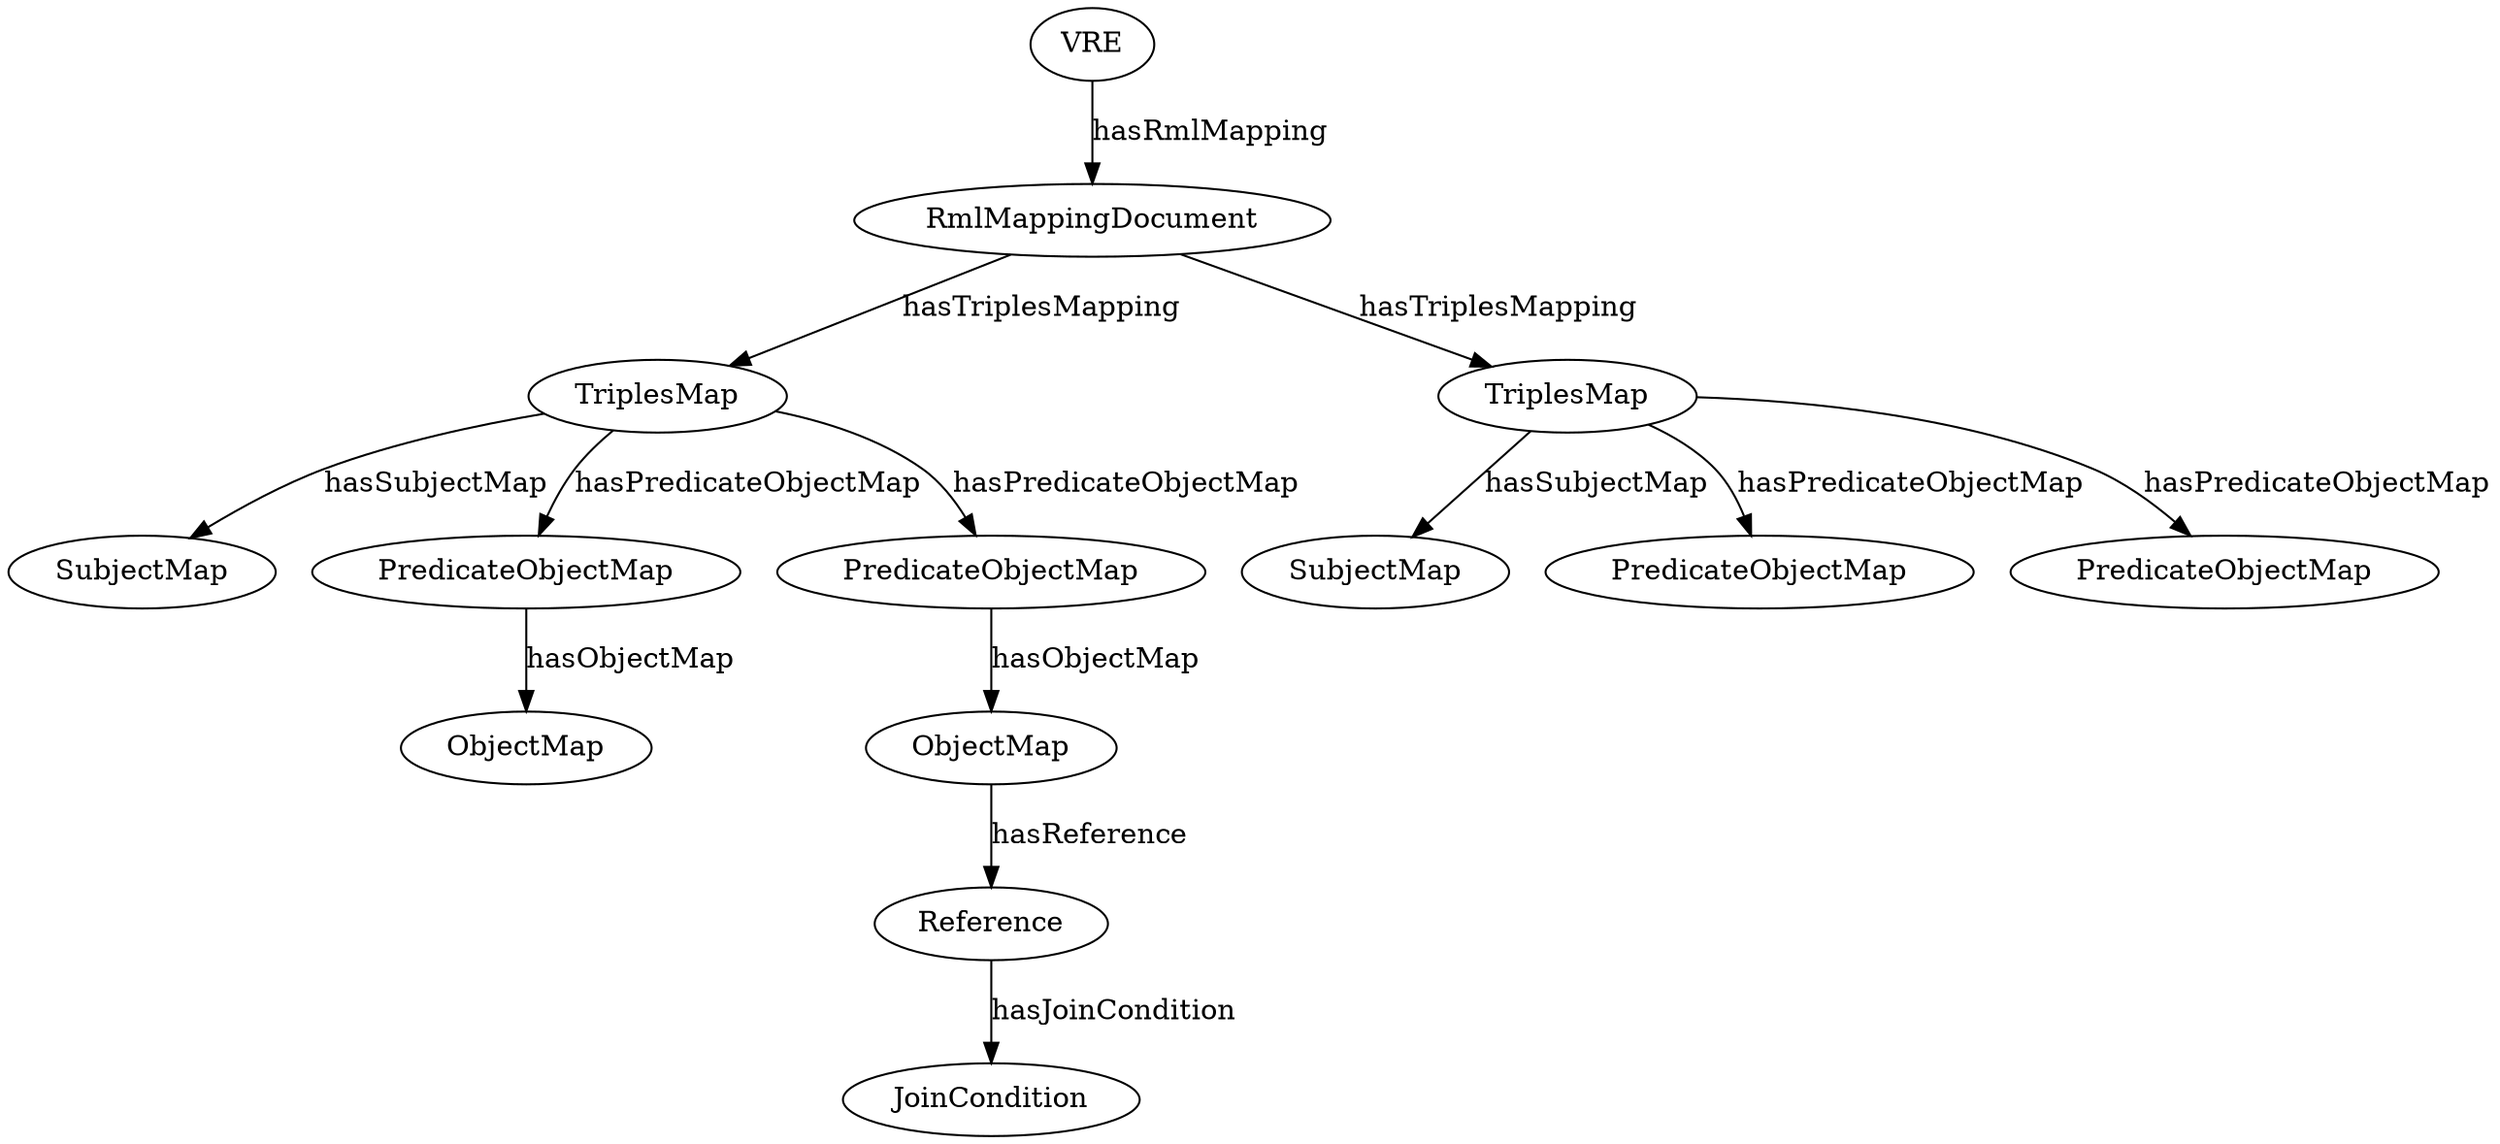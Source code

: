 digraph {
	VRE 
	RmlMappingDocument
	TriplesMapping1 [label="TriplesMap"]
	VRE->RmlMappingDocument [label="hasRmlMapping"]
	RmlMappingDocument->TriplesMapping1 [label="hasTriplesMapping"]
	Subject1 [label="SubjectMap"]
	TriplesMapping1->Subject1 [label="hasSubjectMap"]
	PredicateObject1_1 [label="PredicateObjectMap"]
	TriplesMapping1->PredicateObject1_1 [label="hasPredicateObjectMap"]
	ObjectMap1_1[label="ObjectMap"]
	PredicateObject1_1->ObjectMap1_1[label="hasObjectMap"]
	PredicateObject1_2 [label="PredicateObjectMap"]
	TriplesMapping1->PredicateObject1_2 [label="hasPredicateObjectMap"]
	ObjectMap1_2[label="ObjectMap"]
	Reference
	ObjectMap1_2->Reference[label="hasReference"]
	JoinCondition
	Reference->JoinCondition[label="hasJoinCondition"]
	PredicateObject1_2->ObjectMap1_2[label="hasObjectMap"]
	TriplesMapping2 [label="TriplesMap"]
	Subject2 [label="SubjectMap"]
	PredicateObject2_1 [label="PredicateObjectMap"]
	PredicateObject2_2 [label="PredicateObjectMap"]
	RmlMappingDocument->TriplesMapping2 [label="hasTriplesMapping"]
	TriplesMapping2->Subject2 [label="hasSubjectMap"]
	TriplesMapping2->PredicateObject2_1 [label="hasPredicateObjectMap"]
	TriplesMapping2->PredicateObject2_2 [label="hasPredicateObjectMap"]	
}
